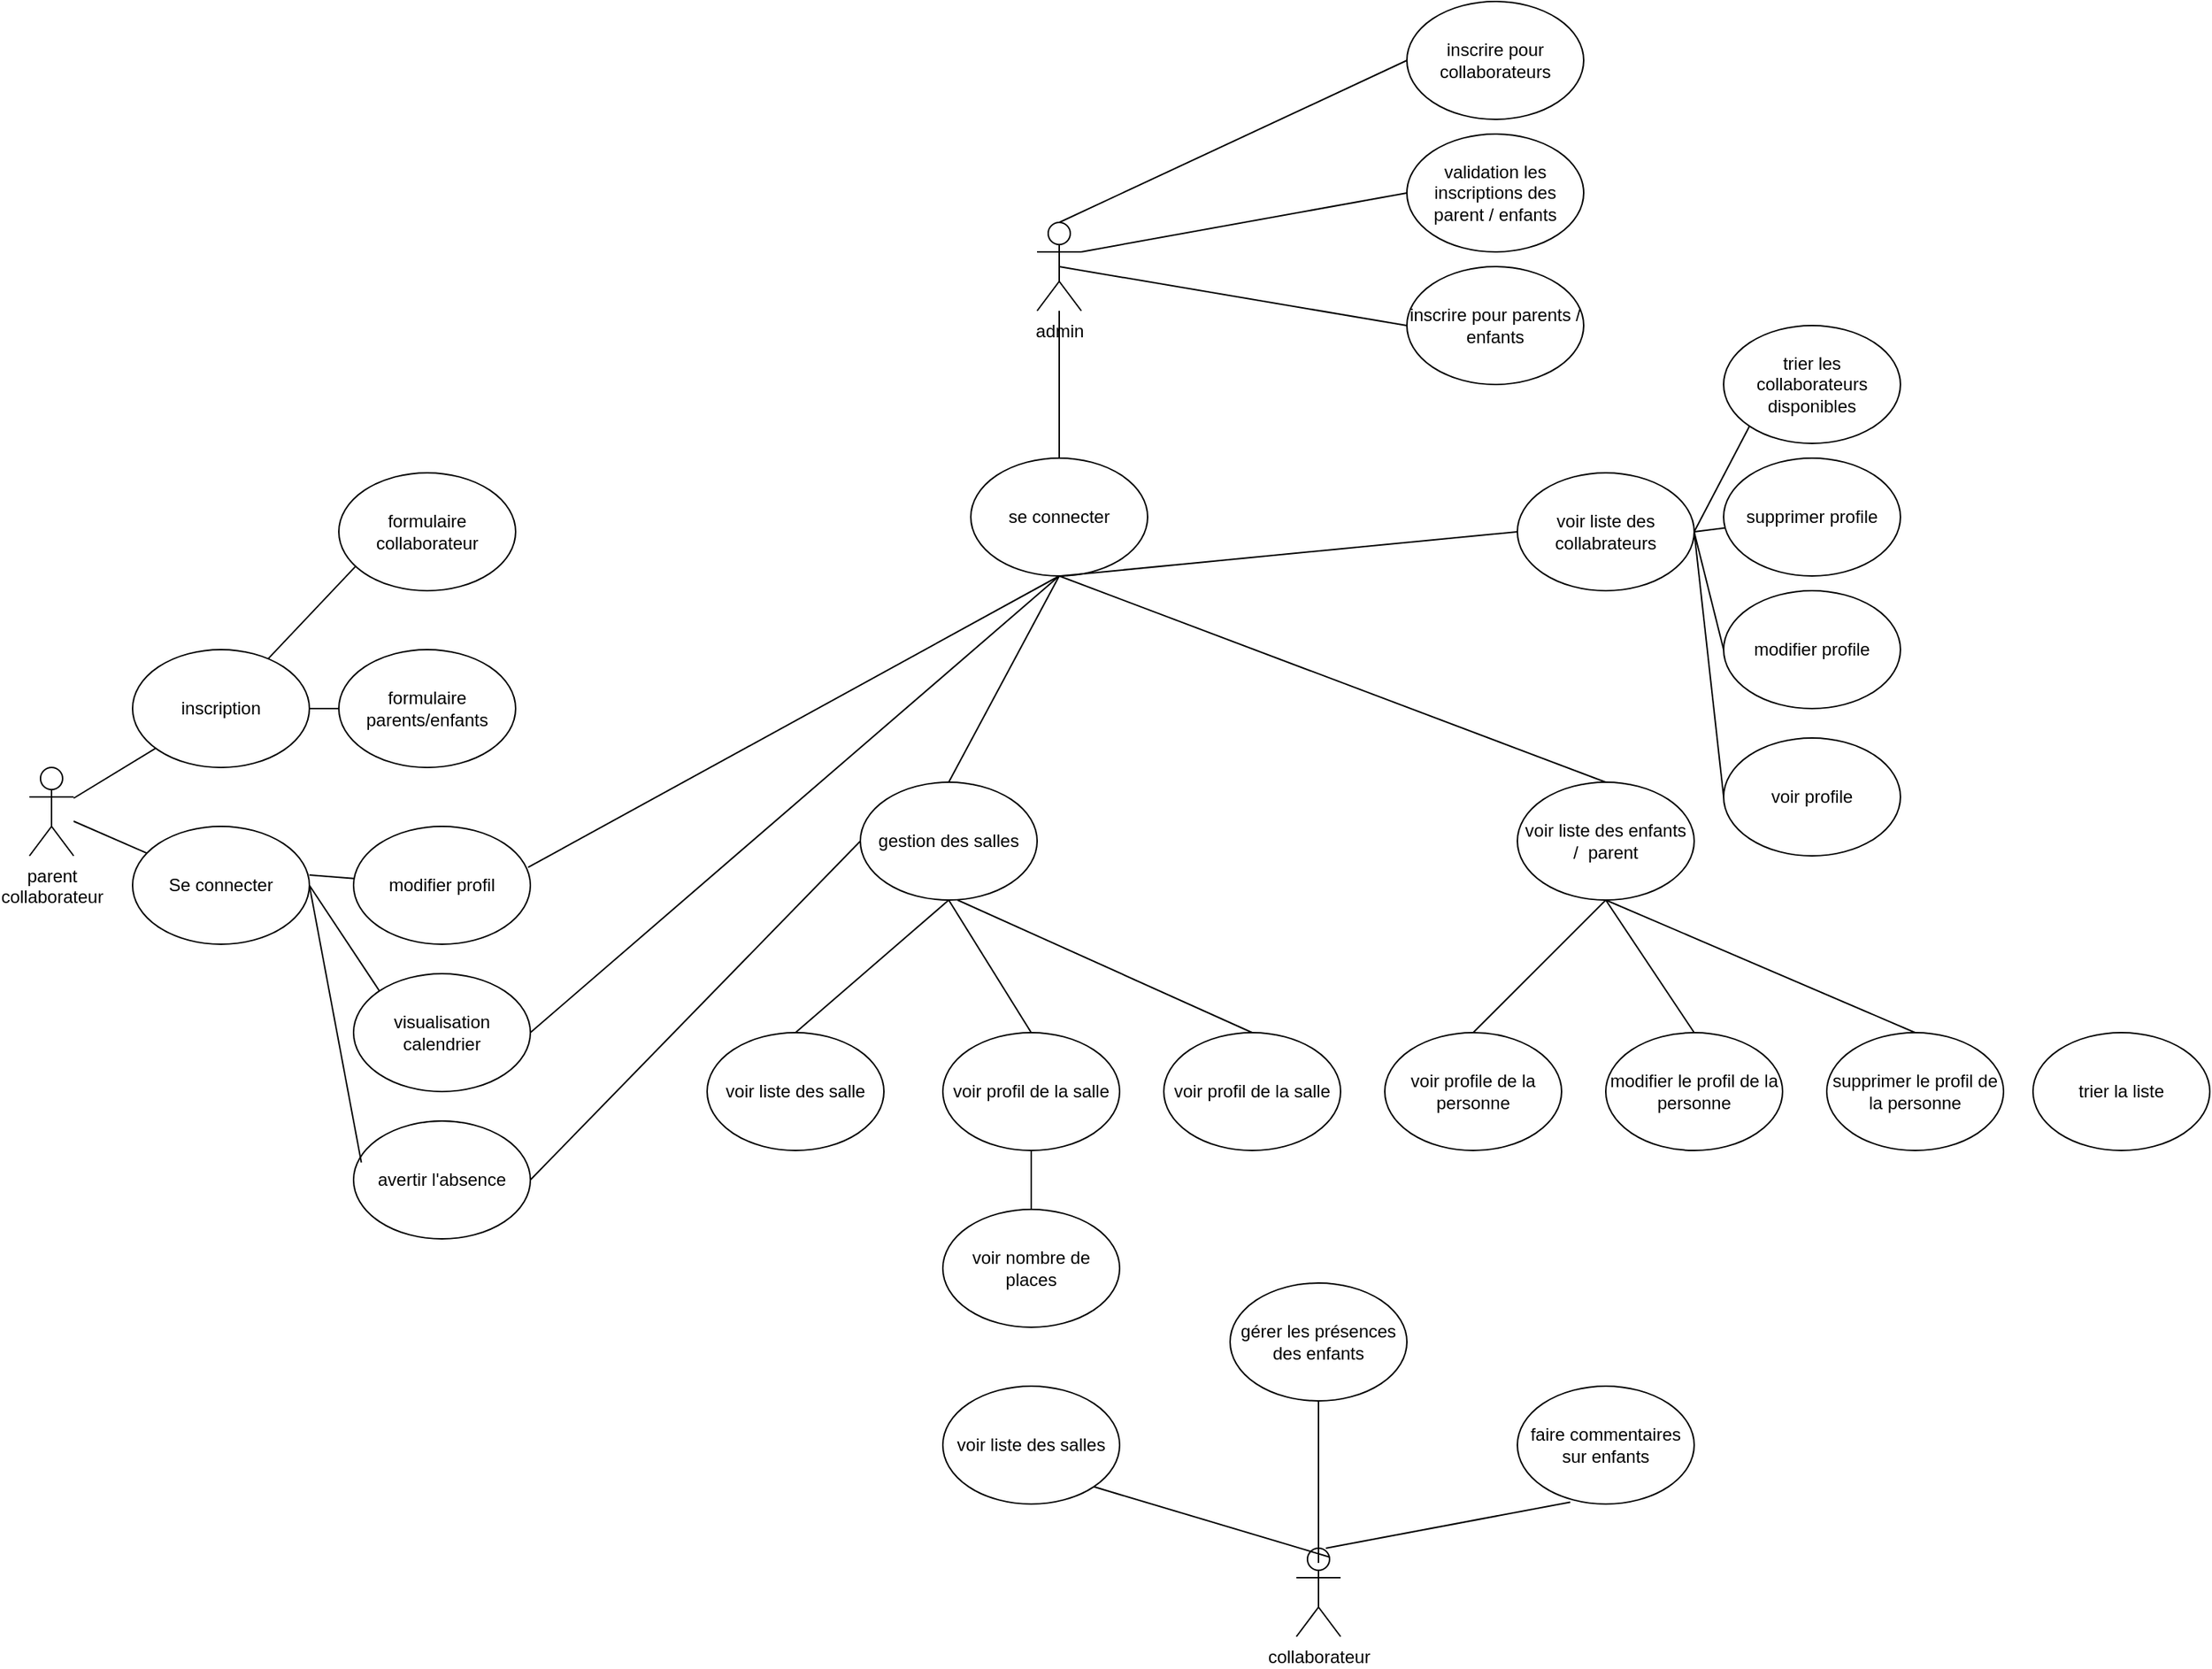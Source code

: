 <mxfile version="12.7.8" type="device"><diagram id="FnVwKvY_hMsDGW6Qi0ZC" name="Page-1"><mxGraphModel dx="2556" dy="2260" grid="1" gridSize="10" guides="1" tooltips="1" connect="1" arrows="1" fold="1" page="1" pageScale="1" pageWidth="850" pageHeight="1100" math="0" shadow="0"><root><mxCell id="0"/><mxCell id="1" parent="0"/><mxCell id="9cGfr8ykBjFsKBN3SS9Z-1" value="parent&lt;br&gt;collaborateur" style="shape=umlActor;verticalLabelPosition=bottom;labelBackgroundColor=#ffffff;verticalAlign=top;html=1;outlineConnect=0;" vertex="1" parent="1"><mxGeometry x="70" y="180" width="30" height="60" as="geometry"/></mxCell><mxCell id="9cGfr8ykBjFsKBN3SS9Z-7" value="inscription" style="ellipse;whiteSpace=wrap;html=1;" vertex="1" parent="1"><mxGeometry x="140" y="100" width="120" height="80" as="geometry"/></mxCell><mxCell id="9cGfr8ykBjFsKBN3SS9Z-8" value="Se connecter" style="ellipse;whiteSpace=wrap;html=1;" vertex="1" parent="1"><mxGeometry x="140" y="220" width="120" height="80" as="geometry"/></mxCell><mxCell id="9cGfr8ykBjFsKBN3SS9Z-9" value="formulaire collaborateur&lt;span style=&quot;color: rgba(0 , 0 , 0 , 0) ; font-family: monospace ; font-size: 0px ; white-space: nowrap&quot;&gt;%3CmxGraphModel%3E%3Croot%3E%3CmxCell%20id%3D%220%22%2F%3E%3CmxCell%20id%3D%221%22%20parent%3D%220%22%2F%3E%3CmxCell%20id%3D%222%22%20value%3D%22inscription%22%20style%3D%22ellipse%3BwhiteSpace%3Dwrap%3Bhtml%3D1%3B%22%20vertex%3D%221%22%20parent%3D%221%22%3E%3CmxGeometry%20x%3D%22140%22%20y%3D%22100%22%20width%3D%22120%22%20height%3D%2280%22%20as%3D%22geometry%22%2F%3E%3C%2FmxCell%3E%3C%2Froot%3E%3C%2FmxGraphModel%3E&lt;/span&gt;" style="ellipse;whiteSpace=wrap;html=1;" vertex="1" parent="1"><mxGeometry x="280" y="-20" width="120" height="80" as="geometry"/></mxCell><mxCell id="9cGfr8ykBjFsKBN3SS9Z-10" value="formulaire parents/enfants&lt;span style=&quot;color: rgba(0 , 0 , 0 , 0) ; font-family: monospace ; font-size: 0px ; white-space: nowrap&quot;&gt;%3CmxGraphModel%3E%3Croot%3E%3CmxCell%20id%3D%220%22%2F%3E%3CmxCell%20id%3D%221%22%20parent%3D%220%22%2F%3E%3CmxCell%20id%3D%222%22%20value%3D%22inscription%22%20style%3D%22ellipse%3BwhiteSpace%3Dwrap%3Bhtml%3D1%3B%22%20vertex%3D%221%22%20parent%3D%221%22%3E%3CmxGeometry%20x%3D%22140%22%20y%3D%22100%22%20width%3D%22120%22%20height%3D%2280%22%20as%3D%22geometry%22%2F%3E%3C%2FmxCell%3E%3C%2Froot%3E%3C%2FmxGraphModel%3E&lt;/span&gt;" style="ellipse;whiteSpace=wrap;html=1;" vertex="1" parent="1"><mxGeometry x="280" y="100" width="120" height="80" as="geometry"/></mxCell><mxCell id="9cGfr8ykBjFsKBN3SS9Z-11" value="modifier profil" style="ellipse;whiteSpace=wrap;html=1;" vertex="1" parent="1"><mxGeometry x="290" y="220" width="120" height="80" as="geometry"/></mxCell><mxCell id="9cGfr8ykBjFsKBN3SS9Z-12" value="visualisation calendrier" style="ellipse;whiteSpace=wrap;html=1;" vertex="1" parent="1"><mxGeometry x="290" y="320" width="120" height="80" as="geometry"/></mxCell><mxCell id="9cGfr8ykBjFsKBN3SS9Z-13" value="avertir l'absence" style="ellipse;whiteSpace=wrap;html=1;" vertex="1" parent="1"><mxGeometry x="290" y="420" width="120" height="80" as="geometry"/></mxCell><mxCell id="9cGfr8ykBjFsKBN3SS9Z-14" value="" style="endArrow=none;html=1;" edge="1" parent="1" source="9cGfr8ykBjFsKBN3SS9Z-1" target="9cGfr8ykBjFsKBN3SS9Z-7"><mxGeometry width="50" height="50" relative="1" as="geometry"><mxPoint x="110" y="240" as="sourcePoint"/><mxPoint x="160" y="190" as="targetPoint"/></mxGeometry></mxCell><mxCell id="9cGfr8ykBjFsKBN3SS9Z-15" value="" style="endArrow=none;html=1;" edge="1" parent="1" source="9cGfr8ykBjFsKBN3SS9Z-1" target="9cGfr8ykBjFsKBN3SS9Z-8"><mxGeometry width="50" height="50" relative="1" as="geometry"><mxPoint x="110" y="210" as="sourcePoint"/><mxPoint x="165.402" y="176.759" as="targetPoint"/></mxGeometry></mxCell><mxCell id="9cGfr8ykBjFsKBN3SS9Z-16" value="" style="endArrow=none;html=1;entryX=0.097;entryY=0.79;entryDx=0;entryDy=0;entryPerimeter=0;" edge="1" parent="1" source="9cGfr8ykBjFsKBN3SS9Z-7" target="9cGfr8ykBjFsKBN3SS9Z-9"><mxGeometry width="50" height="50" relative="1" as="geometry"><mxPoint x="224.31" y="93.9" as="sourcePoint"/><mxPoint x="280.001" y="60.001" as="targetPoint"/></mxGeometry></mxCell><mxCell id="9cGfr8ykBjFsKBN3SS9Z-17" value="" style="endArrow=none;html=1;exitX=1;exitY=0.5;exitDx=0;exitDy=0;" edge="1" parent="1" source="9cGfr8ykBjFsKBN3SS9Z-7" target="9cGfr8ykBjFsKBN3SS9Z-10"><mxGeometry width="50" height="50" relative="1" as="geometry"><mxPoint x="242.053" y="116.186" as="sourcePoint"/><mxPoint x="301.64" y="53.2" as="targetPoint"/></mxGeometry></mxCell><mxCell id="9cGfr8ykBjFsKBN3SS9Z-18" value="" style="endArrow=none;html=1;" edge="1" parent="1" target="9cGfr8ykBjFsKBN3SS9Z-11"><mxGeometry width="50" height="50" relative="1" as="geometry"><mxPoint x="260.003" y="252.986" as="sourcePoint"/><mxPoint x="319.59" y="190.0" as="targetPoint"/><Array as="points"/></mxGeometry></mxCell><mxCell id="9cGfr8ykBjFsKBN3SS9Z-19" value="" style="endArrow=none;html=1;exitX=1;exitY=0.5;exitDx=0;exitDy=0;entryX=0;entryY=0;entryDx=0;entryDy=0;" edge="1" parent="1" source="9cGfr8ykBjFsKBN3SS9Z-8" target="9cGfr8ykBjFsKBN3SS9Z-12"><mxGeometry width="50" height="50" relative="1" as="geometry"><mxPoint x="270.003" y="262.986" as="sourcePoint"/><mxPoint x="300.413" y="265.313" as="targetPoint"/><Array as="points"/></mxGeometry></mxCell><mxCell id="9cGfr8ykBjFsKBN3SS9Z-20" value="" style="endArrow=none;html=1;exitX=1;exitY=0.5;exitDx=0;exitDy=0;entryX=0.044;entryY=0.352;entryDx=0;entryDy=0;entryPerimeter=0;" edge="1" parent="1" source="9cGfr8ykBjFsKBN3SS9Z-8" target="9cGfr8ykBjFsKBN3SS9Z-13"><mxGeometry width="50" height="50" relative="1" as="geometry"><mxPoint x="270" y="270" as="sourcePoint"/><mxPoint x="317.574" y="341.716" as="targetPoint"/><Array as="points"/></mxGeometry></mxCell><mxCell id="9cGfr8ykBjFsKBN3SS9Z-23" value="admin" style="shape=umlActor;verticalLabelPosition=bottom;labelBackgroundColor=#ffffff;verticalAlign=top;html=1;outlineConnect=0;" vertex="1" parent="1"><mxGeometry x="754" y="-190" width="30" height="60" as="geometry"/></mxCell><mxCell id="9cGfr8ykBjFsKBN3SS9Z-24" value="se connecter" style="ellipse;whiteSpace=wrap;html=1;" vertex="1" parent="1"><mxGeometry x="709" y="-30" width="120" height="80" as="geometry"/></mxCell><mxCell id="9cGfr8ykBjFsKBN3SS9Z-25" value="" style="endArrow=none;html=1;exitX=0.5;exitY=0;exitDx=0;exitDy=0;" edge="1" parent="1" source="9cGfr8ykBjFsKBN3SS9Z-24" target="9cGfr8ykBjFsKBN3SS9Z-23"><mxGeometry width="50" height="50" relative="1" as="geometry"><mxPoint x="744" y="-30" as="sourcePoint"/><mxPoint x="794" y="-80" as="targetPoint"/></mxGeometry></mxCell><mxCell id="9cGfr8ykBjFsKBN3SS9Z-26" value="" style="endArrow=none;html=1;entryX=0.5;entryY=1;entryDx=0;entryDy=0;exitX=0.987;exitY=0.348;exitDx=0;exitDy=0;exitPerimeter=0;" edge="1" parent="1" source="9cGfr8ykBjFsKBN3SS9Z-11" target="9cGfr8ykBjFsKBN3SS9Z-24"><mxGeometry width="50" height="50" relative="1" as="geometry"><mxPoint x="570" y="90" as="sourcePoint"/><mxPoint x="620" y="40" as="targetPoint"/></mxGeometry></mxCell><mxCell id="9cGfr8ykBjFsKBN3SS9Z-27" value="" style="endArrow=none;html=1;entryX=0.5;entryY=1;entryDx=0;entryDy=0;exitX=1;exitY=0.5;exitDx=0;exitDy=0;" edge="1" parent="1" source="9cGfr8ykBjFsKBN3SS9Z-12" target="9cGfr8ykBjFsKBN3SS9Z-24"><mxGeometry width="50" height="50" relative="1" as="geometry"><mxPoint x="418.44" y="257.84" as="sourcePoint"/><mxPoint x="692.574" y="48.284" as="targetPoint"/></mxGeometry></mxCell><mxCell id="9cGfr8ykBjFsKBN3SS9Z-29" value="gestion des salles" style="ellipse;whiteSpace=wrap;html=1;" vertex="1" parent="1"><mxGeometry x="634" y="190" width="120" height="80" as="geometry"/></mxCell><mxCell id="9cGfr8ykBjFsKBN3SS9Z-30" value="" style="endArrow=none;html=1;entryX=0.5;entryY=1;entryDx=0;entryDy=0;exitX=0.5;exitY=0;exitDx=0;exitDy=0;" edge="1" parent="1" source="9cGfr8ykBjFsKBN3SS9Z-29" target="9cGfr8ykBjFsKBN3SS9Z-24"><mxGeometry width="50" height="50" relative="1" as="geometry"><mxPoint x="464" y="370" as="sourcePoint"/><mxPoint x="736.574" y="48.284" as="targetPoint"/></mxGeometry></mxCell><mxCell id="9cGfr8ykBjFsKBN3SS9Z-31" value="" style="endArrow=none;html=1;entryX=0;entryY=0.5;entryDx=0;entryDy=0;exitX=1;exitY=0.5;exitDx=0;exitDy=0;" edge="1" parent="1" source="9cGfr8ykBjFsKBN3SS9Z-13" target="9cGfr8ykBjFsKBN3SS9Z-29"><mxGeometry width="50" height="50" relative="1" as="geometry"><mxPoint x="560" y="400" as="sourcePoint"/><mxPoint x="608.72" y="261.28" as="targetPoint"/></mxGeometry></mxCell><mxCell id="9cGfr8ykBjFsKBN3SS9Z-32" value="voir liste des salle" style="ellipse;whiteSpace=wrap;html=1;" vertex="1" parent="1"><mxGeometry x="530" y="360" width="120" height="80" as="geometry"/></mxCell><mxCell id="9cGfr8ykBjFsKBN3SS9Z-33" value="" style="endArrow=none;html=1;exitX=0.5;exitY=0;exitDx=0;exitDy=0;entryX=0.5;entryY=1;entryDx=0;entryDy=0;" edge="1" parent="1" source="9cGfr8ykBjFsKBN3SS9Z-32" target="9cGfr8ykBjFsKBN3SS9Z-29"><mxGeometry width="50" height="50" relative="1" as="geometry"><mxPoint x="464" y="470" as="sourcePoint"/><mxPoint x="674" y="260" as="targetPoint"/></mxGeometry></mxCell><mxCell id="9cGfr8ykBjFsKBN3SS9Z-36" value="voir profil de la salle" style="ellipse;whiteSpace=wrap;html=1;" vertex="1" parent="1"><mxGeometry x="690" y="360" width="120" height="80" as="geometry"/></mxCell><mxCell id="9cGfr8ykBjFsKBN3SS9Z-37" value="voir liste des enfants /&amp;nbsp; parent" style="ellipse;whiteSpace=wrap;html=1;" vertex="1" parent="1"><mxGeometry x="1080" y="190" width="120" height="80" as="geometry"/></mxCell><mxCell id="9cGfr8ykBjFsKBN3SS9Z-38" value="" style="endArrow=none;html=1;exitX=0.5;exitY=0;exitDx=0;exitDy=0;entryX=0.5;entryY=1;entryDx=0;entryDy=0;" edge="1" parent="1" source="9cGfr8ykBjFsKBN3SS9Z-36" target="9cGfr8ykBjFsKBN3SS9Z-29"><mxGeometry width="50" height="50" relative="1" as="geometry"><mxPoint x="600" y="370" as="sourcePoint"/><mxPoint x="704" y="280" as="targetPoint"/></mxGeometry></mxCell><mxCell id="9cGfr8ykBjFsKBN3SS9Z-39" value="voir nombre de places" style="ellipse;whiteSpace=wrap;html=1;" vertex="1" parent="1"><mxGeometry x="690" y="480" width="120" height="80" as="geometry"/></mxCell><mxCell id="9cGfr8ykBjFsKBN3SS9Z-41" value="" style="endArrow=none;html=1;entryX=0.5;entryY=1;entryDx=0;entryDy=0;" edge="1" parent="1" source="9cGfr8ykBjFsKBN3SS9Z-39" target="9cGfr8ykBjFsKBN3SS9Z-36"><mxGeometry width="50" height="50" relative="1" as="geometry"><mxPoint x="866" y="520" as="sourcePoint"/><mxPoint x="810" y="430" as="targetPoint"/></mxGeometry></mxCell><mxCell id="9cGfr8ykBjFsKBN3SS9Z-42" value="voir profil de la salle" style="ellipse;whiteSpace=wrap;html=1;" vertex="1" parent="1"><mxGeometry x="840" y="360" width="120" height="80" as="geometry"/></mxCell><mxCell id="9cGfr8ykBjFsKBN3SS9Z-43" value="" style="endArrow=none;html=1;exitX=0.5;exitY=0;exitDx=0;exitDy=0;" edge="1" parent="1" source="9cGfr8ykBjFsKBN3SS9Z-42"><mxGeometry width="50" height="50" relative="1" as="geometry"><mxPoint x="810" y="360" as="sourcePoint"/><mxPoint x="700" y="270" as="targetPoint"/></mxGeometry></mxCell><mxCell id="9cGfr8ykBjFsKBN3SS9Z-44" value="" style="endArrow=none;html=1;entryX=0.5;entryY=1;entryDx=0;entryDy=0;exitX=0.5;exitY=0;exitDx=0;exitDy=0;" edge="1" parent="1" source="9cGfr8ykBjFsKBN3SS9Z-37" target="9cGfr8ykBjFsKBN3SS9Z-24"><mxGeometry width="50" height="50" relative="1" as="geometry"><mxPoint x="829" y="200" as="sourcePoint"/><mxPoint x="904" y="60" as="targetPoint"/></mxGeometry></mxCell><mxCell id="9cGfr8ykBjFsKBN3SS9Z-45" value="voir profile de la personne" style="ellipse;whiteSpace=wrap;html=1;" vertex="1" parent="1"><mxGeometry x="990" y="360" width="120" height="80" as="geometry"/></mxCell><mxCell id="9cGfr8ykBjFsKBN3SS9Z-46" value="" style="endArrow=none;html=1;exitX=0.5;exitY=0;exitDx=0;exitDy=0;entryX=0.5;entryY=1;entryDx=0;entryDy=0;" edge="1" parent="1" source="9cGfr8ykBjFsKBN3SS9Z-45" target="9cGfr8ykBjFsKBN3SS9Z-37"><mxGeometry width="50" height="50" relative="1" as="geometry"><mxPoint x="1330" y="390" as="sourcePoint"/><mxPoint x="1130" y="300" as="targetPoint"/></mxGeometry></mxCell><mxCell id="9cGfr8ykBjFsKBN3SS9Z-47" value="modifier le profil de la personne" style="ellipse;whiteSpace=wrap;html=1;" vertex="1" parent="1"><mxGeometry x="1140" y="360" width="120" height="80" as="geometry"/></mxCell><mxCell id="9cGfr8ykBjFsKBN3SS9Z-48" value="" style="endArrow=none;html=1;exitX=0.5;exitY=0;exitDx=0;exitDy=0;entryX=0.5;entryY=1;entryDx=0;entryDy=0;" edge="1" parent="1" source="9cGfr8ykBjFsKBN3SS9Z-47" target="9cGfr8ykBjFsKBN3SS9Z-37"><mxGeometry width="50" height="50" relative="1" as="geometry"><mxPoint x="1060" y="370" as="sourcePoint"/><mxPoint x="1150" y="280" as="targetPoint"/></mxGeometry></mxCell><mxCell id="9cGfr8ykBjFsKBN3SS9Z-49" value="supprimer le profil de la personne" style="ellipse;whiteSpace=wrap;html=1;" vertex="1" parent="1"><mxGeometry x="1290" y="360" width="120" height="80" as="geometry"/></mxCell><mxCell id="9cGfr8ykBjFsKBN3SS9Z-51" value="" style="endArrow=none;html=1;exitX=0.5;exitY=0;exitDx=0;exitDy=0;entryX=0.5;entryY=1;entryDx=0;entryDy=0;" edge="1" parent="1" source="9cGfr8ykBjFsKBN3SS9Z-49" target="9cGfr8ykBjFsKBN3SS9Z-37"><mxGeometry width="50" height="50" relative="1" as="geometry"><mxPoint x="1275" y="360" as="sourcePoint"/><mxPoint x="1215" y="270" as="targetPoint"/></mxGeometry></mxCell><mxCell id="9cGfr8ykBjFsKBN3SS9Z-52" value="trier la liste" style="ellipse;whiteSpace=wrap;html=1;" vertex="1" parent="1"><mxGeometry x="1430" y="360" width="120" height="80" as="geometry"/></mxCell><mxCell id="9cGfr8ykBjFsKBN3SS9Z-53" value="collaborateur" style="shape=umlActor;verticalLabelPosition=bottom;labelBackgroundColor=#ffffff;verticalAlign=top;html=1;outlineConnect=0;" vertex="1" parent="1"><mxGeometry x="930" y="710" width="30" height="60" as="geometry"/></mxCell><mxCell id="9cGfr8ykBjFsKBN3SS9Z-54" value="voir liste des salles" style="ellipse;whiteSpace=wrap;html=1;" vertex="1" parent="1"><mxGeometry x="690" y="600" width="120" height="80" as="geometry"/></mxCell><mxCell id="9cGfr8ykBjFsKBN3SS9Z-55" value="" style="endArrow=none;html=1;entryX=1;entryY=1;entryDx=0;entryDy=0;exitX=0.75;exitY=0.1;exitDx=0;exitDy=0;exitPerimeter=0;" edge="1" parent="1" source="9cGfr8ykBjFsKBN3SS9Z-53" target="9cGfr8ykBjFsKBN3SS9Z-54"><mxGeometry width="50" height="50" relative="1" as="geometry"><mxPoint x="870" y="720" as="sourcePoint"/><mxPoint x="870" y="680" as="targetPoint"/></mxGeometry></mxCell><mxCell id="9cGfr8ykBjFsKBN3SS9Z-56" value="gérer les présences des enfants" style="ellipse;whiteSpace=wrap;html=1;" vertex="1" parent="1"><mxGeometry x="885" y="530" width="120" height="80" as="geometry"/></mxCell><mxCell id="9cGfr8ykBjFsKBN3SS9Z-57" value="faire commentaires sur enfants" style="ellipse;whiteSpace=wrap;html=1;" vertex="1" parent="1"><mxGeometry x="1080" y="600" width="120" height="80" as="geometry"/></mxCell><mxCell id="9cGfr8ykBjFsKBN3SS9Z-58" value="" style="endArrow=none;html=1;entryX=0.5;entryY=1;entryDx=0;entryDy=0;" edge="1" parent="1" target="9cGfr8ykBjFsKBN3SS9Z-56"><mxGeometry width="50" height="50" relative="1" as="geometry"><mxPoint x="945" y="720" as="sourcePoint"/><mxPoint x="802.426" y="678.284" as="targetPoint"/></mxGeometry></mxCell><mxCell id="9cGfr8ykBjFsKBN3SS9Z-59" value="" style="endArrow=none;html=1;entryX=0.299;entryY=0.984;entryDx=0;entryDy=0;entryPerimeter=0;" edge="1" parent="1" target="9cGfr8ykBjFsKBN3SS9Z-57"><mxGeometry width="50" height="50" relative="1" as="geometry"><mxPoint x="950" y="710" as="sourcePoint"/><mxPoint x="955" y="620" as="targetPoint"/></mxGeometry></mxCell><mxCell id="9cGfr8ykBjFsKBN3SS9Z-60" value="voir liste des collabrateurs" style="ellipse;whiteSpace=wrap;html=1;" vertex="1" parent="1"><mxGeometry x="1080" y="-20" width="120" height="80" as="geometry"/></mxCell><mxCell id="9cGfr8ykBjFsKBN3SS9Z-61" value="" style="endArrow=none;html=1;exitX=0;exitY=0.5;exitDx=0;exitDy=0;" edge="1" parent="1" source="9cGfr8ykBjFsKBN3SS9Z-60"><mxGeometry width="50" height="50" relative="1" as="geometry"><mxPoint x="1150" y="200" as="sourcePoint"/><mxPoint x="770" y="50" as="targetPoint"/></mxGeometry></mxCell><mxCell id="9cGfr8ykBjFsKBN3SS9Z-62" value="voir profile" style="ellipse;whiteSpace=wrap;html=1;" vertex="1" parent="1"><mxGeometry x="1220" y="160" width="120" height="80" as="geometry"/></mxCell><mxCell id="9cGfr8ykBjFsKBN3SS9Z-63" value="modifier profile" style="ellipse;whiteSpace=wrap;html=1;" vertex="1" parent="1"><mxGeometry x="1220" y="60" width="120" height="80" as="geometry"/></mxCell><mxCell id="9cGfr8ykBjFsKBN3SS9Z-64" value="supprimer profile" style="ellipse;whiteSpace=wrap;html=1;" vertex="1" parent="1"><mxGeometry x="1220" y="-30" width="120" height="80" as="geometry"/></mxCell><mxCell id="9cGfr8ykBjFsKBN3SS9Z-65" value="trier les collaborateurs disponibles" style="ellipse;whiteSpace=wrap;html=1;" vertex="1" parent="1"><mxGeometry x="1220" y="-120" width="120" height="80" as="geometry"/></mxCell><mxCell id="9cGfr8ykBjFsKBN3SS9Z-66" value="" style="endArrow=none;html=1;exitX=0;exitY=1;exitDx=0;exitDy=0;entryX=1;entryY=0.5;entryDx=0;entryDy=0;" edge="1" parent="1" source="9cGfr8ykBjFsKBN3SS9Z-65" target="9cGfr8ykBjFsKBN3SS9Z-60"><mxGeometry width="50" height="50" relative="1" as="geometry"><mxPoint x="1710.0" y="-70" as="sourcePoint"/><mxPoint x="1400" y="-40" as="targetPoint"/></mxGeometry></mxCell><mxCell id="9cGfr8ykBjFsKBN3SS9Z-67" value="" style="endArrow=none;html=1;entryX=1;entryY=0.5;entryDx=0;entryDy=0;" edge="1" parent="1" source="9cGfr8ykBjFsKBN3SS9Z-64" target="9cGfr8ykBjFsKBN3SS9Z-60"><mxGeometry width="50" height="50" relative="1" as="geometry"><mxPoint x="1247.574" y="-41.716" as="sourcePoint"/><mxPoint x="1210.0" y="30" as="targetPoint"/></mxGeometry></mxCell><mxCell id="9cGfr8ykBjFsKBN3SS9Z-68" value="" style="endArrow=none;html=1;exitX=0;exitY=0.5;exitDx=0;exitDy=0;" edge="1" parent="1" source="9cGfr8ykBjFsKBN3SS9Z-63"><mxGeometry width="50" height="50" relative="1" as="geometry"><mxPoint x="1231.028" y="27.372" as="sourcePoint"/><mxPoint x="1200" y="20" as="targetPoint"/></mxGeometry></mxCell><mxCell id="9cGfr8ykBjFsKBN3SS9Z-69" value="" style="endArrow=none;html=1;exitX=0;exitY=0.5;exitDx=0;exitDy=0;entryX=1;entryY=0.5;entryDx=0;entryDy=0;" edge="1" parent="1" source="9cGfr8ykBjFsKBN3SS9Z-62" target="9cGfr8ykBjFsKBN3SS9Z-60"><mxGeometry width="50" height="50" relative="1" as="geometry"><mxPoint x="1230.0" y="110" as="sourcePoint"/><mxPoint x="1210" y="30" as="targetPoint"/></mxGeometry></mxCell><mxCell id="9cGfr8ykBjFsKBN3SS9Z-72" value="inscrire pour parents / enfants" style="ellipse;whiteSpace=wrap;html=1;" vertex="1" parent="1"><mxGeometry x="1005" y="-160" width="120" height="80" as="geometry"/></mxCell><mxCell id="9cGfr8ykBjFsKBN3SS9Z-73" value="" style="endArrow=none;html=1;exitX=0;exitY=0.5;exitDx=0;exitDy=0;entryX=0.5;entryY=0.5;entryDx=0;entryDy=0;entryPerimeter=0;" edge="1" parent="1" source="9cGfr8ykBjFsKBN3SS9Z-72" target="9cGfr8ykBjFsKBN3SS9Z-23"><mxGeometry width="50" height="50" relative="1" as="geometry"><mxPoint x="860" y="-50" as="sourcePoint"/><mxPoint x="860" y="-150" as="targetPoint"/></mxGeometry></mxCell><mxCell id="9cGfr8ykBjFsKBN3SS9Z-74" value="validation les inscriptions des parent / enfants" style="ellipse;whiteSpace=wrap;html=1;" vertex="1" parent="1"><mxGeometry x="1005" y="-250" width="120" height="80" as="geometry"/></mxCell><mxCell id="9cGfr8ykBjFsKBN3SS9Z-75" value="" style="endArrow=none;html=1;exitX=0;exitY=0.5;exitDx=0;exitDy=0;entryX=1;entryY=0.333;entryDx=0;entryDy=0;entryPerimeter=0;" edge="1" parent="1" source="9cGfr8ykBjFsKBN3SS9Z-74" target="9cGfr8ykBjFsKBN3SS9Z-23"><mxGeometry width="50" height="50" relative="1" as="geometry"><mxPoint x="1036.0" y="-160" as="sourcePoint"/><mxPoint x="800" y="-200" as="targetPoint"/></mxGeometry></mxCell><mxCell id="9cGfr8ykBjFsKBN3SS9Z-76" value="inscrire pour collaborateurs" style="ellipse;whiteSpace=wrap;html=1;" vertex="1" parent="1"><mxGeometry x="1005" y="-340" width="120" height="80" as="geometry"/></mxCell><mxCell id="9cGfr8ykBjFsKBN3SS9Z-77" value="" style="endArrow=none;html=1;exitX=0;exitY=0.5;exitDx=0;exitDy=0;entryX=0.5;entryY=0;entryDx=0;entryDy=0;entryPerimeter=0;" edge="1" parent="1" source="9cGfr8ykBjFsKBN3SS9Z-76" target="9cGfr8ykBjFsKBN3SS9Z-23"><mxGeometry width="50" height="50" relative="1" as="geometry"><mxPoint x="1015.0" y="-200" as="sourcePoint"/><mxPoint x="794" y="-160" as="targetPoint"/></mxGeometry></mxCell></root></mxGraphModel></diagram></mxfile>